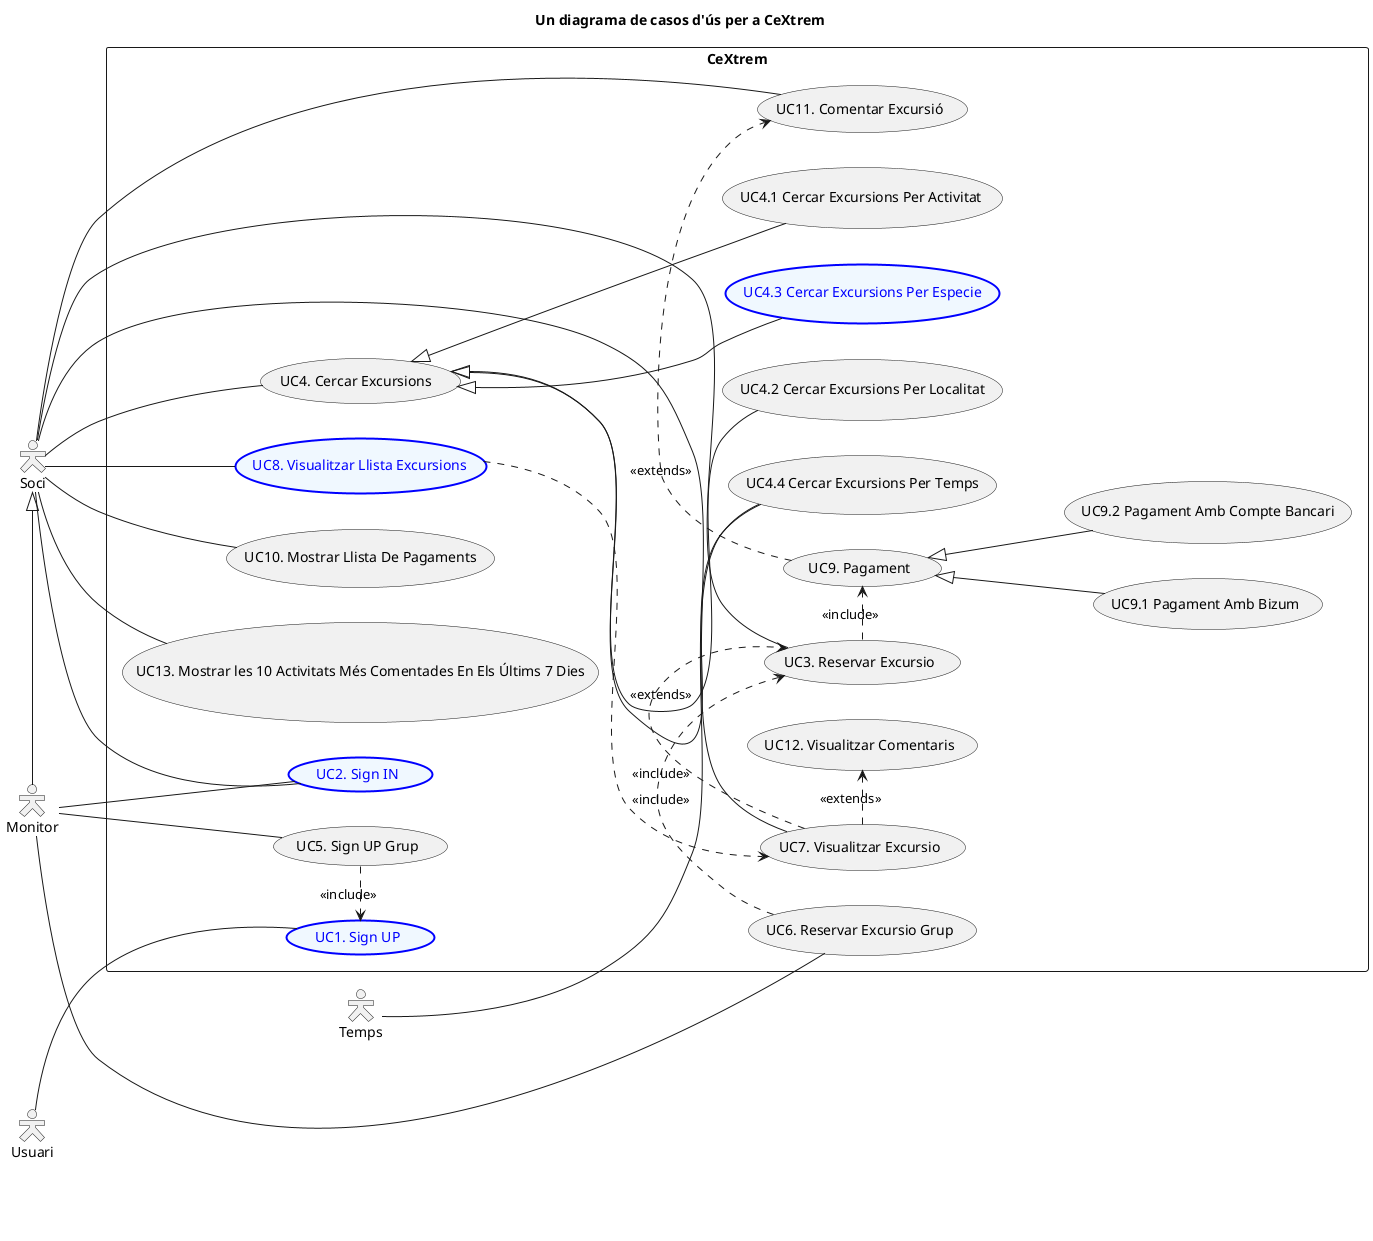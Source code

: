 @startuml
left to right direction
skinparam packageStyle rect 
skinparam actorStyle Hollow

title Un diagrama de casos d'ús per a CeXtrem

actor Usuari as usuari
actor Soci as soci
actor Monitor as monitor
actor Temps as temps

rectangle CeXtrem {

usecase (UC1. Sign UP)  as UC1 #aliceblue;line:blue;line.bold;text:blue
usecase (UC2. Sign IN) as UC2  #aliceblue;line:blue;line.bold;text:blue
usecase (UC3. Reservar Excursio) as UC3
usecase (UC4. Cercar Excursions ) as UC4
usecase (UC4.1 Cercar Excursions Per Activitat ) as UC41
usecase (UC4.2 Cercar Excursions Per Localitat) as UC42
usecase (UC4.3 Cercar Excursions Per Especie) as UC43  #aliceblue;line:blue;line.bold;text:blue
usecase (UC4.4 Cercar Excursions Per Temps) as UC44
usecase (UC5. Sign UP Grup) as UC5
usecase (UC6. Reservar Excursio Grup) as UC6
usecase (UC7. Visualitzar Excursio) as UC7
usecase (UC8. Visualitzar Llista Excursions) as UC8  #aliceblue;line:blue;line.bold;text:blue
usecase (UC9. Pagament) as UC9
usecase (UC9.1 Pagament Amb Bizum) as UC91
usecase (UC9.2 Pagament Amb Compte Bancari) as UC92
usecase (UC10. Mostrar Llista De Pagaments) as UC10
usecase (UC11. Comentar Excursió) as UC11
usecase (UC12. Visualitzar Comentaris) as UC12
usecase (UC13. Mostrar les 10 Activitats Més Comentades En Els Últims 7 Dies) as UC13
soci <|- monitor






UC4 <|-- UC44
UC4 <|-- UC43
UC4 <|-- UC42
UC4 <|-- UC41

soci - UC3
soci - UC4
soci - UC8
soci - UC7
soci - UC10
soci - UC11
soci - UC13


UC7 .> UC3 : <<extends>>
UC5 .> UC1 : <<include>>


monitor - UC5
monitor - UC6
UC7 .> UC12 : <<extends>>
UC6 .> UC3 : <<include>>
UC8 .-> UC7 : <<include>>
monitor -- UC2
soci - UC2
temps -- UC44
usuari -- UC1
UC3 .> UC9 : <<include>>
UC9 <|-- UC91
UC9 <|-- UC92
UC9 .> UC11 : <<extends>>

}



@enduml


